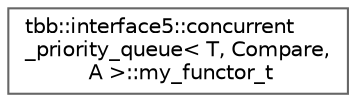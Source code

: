 digraph "类继承关系图"
{
 // LATEX_PDF_SIZE
  bgcolor="transparent";
  edge [fontname=Helvetica,fontsize=10,labelfontname=Helvetica,labelfontsize=10];
  node [fontname=Helvetica,fontsize=10,shape=box,height=0.2,width=0.4];
  rankdir="LR";
  Node0 [id="Node000000",label="tbb::interface5::concurrent\l_priority_queue\< T, Compare,\l A \>::my_functor_t",height=0.2,width=0.4,color="grey40", fillcolor="white", style="filled",URL="$classtbb_1_1interface5_1_1concurrent__priority__queue_1_1my__functor__t.html",tooltip=" "];
}
